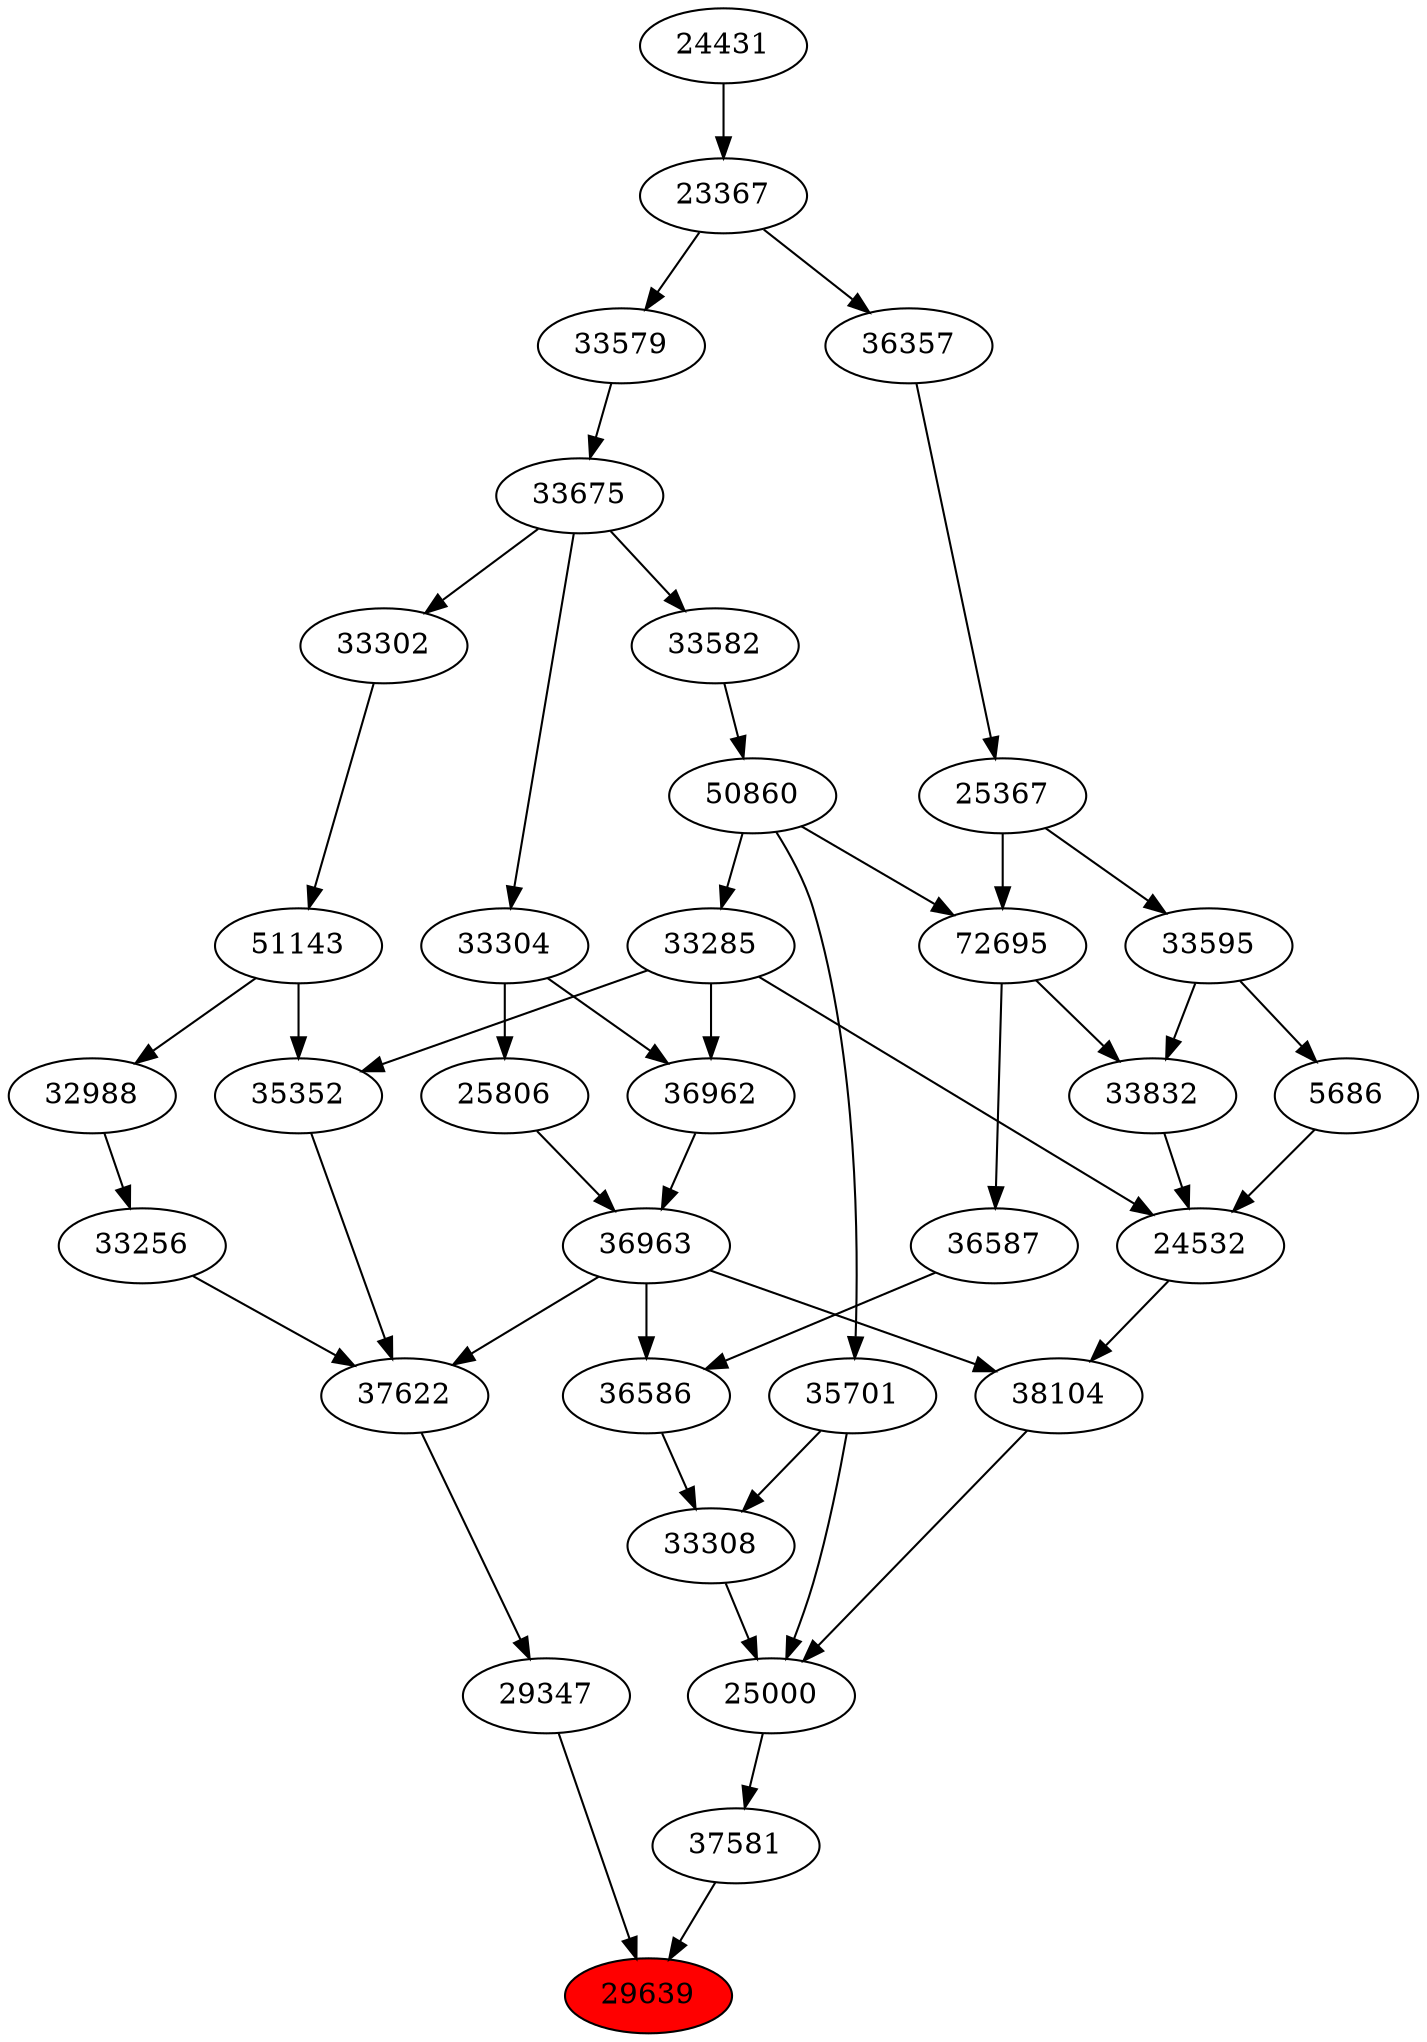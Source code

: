strict digraph{ 
29639 [label="29639" fillcolor=red style=filled]
37581 -> 29639
29347 -> 29639
37581 [label="37581"]
25000 -> 37581
29347 [label="29347"]
37622 -> 29347
25000 [label="25000"]
33308 -> 25000
38104 -> 25000
35701 -> 25000
37622 [label="37622"]
36963 -> 37622
35352 -> 37622
33256 -> 37622
33308 [label="33308"]
36586 -> 33308
35701 -> 33308
38104 [label="38104"]
24532 -> 38104
36963 -> 38104
35701 [label="35701"]
50860 -> 35701
36963 [label="36963"]
36962 -> 36963
25806 -> 36963
35352 [label="35352"]
33285 -> 35352
51143 -> 35352
33256 [label="33256"]
32988 -> 33256
36586 [label="36586"]
36587 -> 36586
36963 -> 36586
24532 [label="24532"]
33285 -> 24532
5686 -> 24532
33832 -> 24532
50860 [label="50860"]
33582 -> 50860
36962 [label="36962"]
33285 -> 36962
33304 -> 36962
25806 [label="25806"]
33304 -> 25806
33285 [label="33285"]
50860 -> 33285
51143 [label="51143"]
33302 -> 51143
32988 [label="32988"]
51143 -> 32988
36587 [label="36587"]
72695 -> 36587
5686 [label="5686"]
33595 -> 5686
33832 [label="33832"]
72695 -> 33832
33595 -> 33832
33582 [label="33582"]
33675 -> 33582
33304 [label="33304"]
33675 -> 33304
33302 [label="33302"]
33675 -> 33302
72695 [label="72695"]
50860 -> 72695
25367 -> 72695
33595 [label="33595"]
25367 -> 33595
33675 [label="33675"]
33579 -> 33675
25367 [label="25367"]
36357 -> 25367
33579 [label="33579"]
23367 -> 33579
36357 [label="36357"]
23367 -> 36357
23367 [label="23367"]
24431 -> 23367
24431 [label="24431"]
}